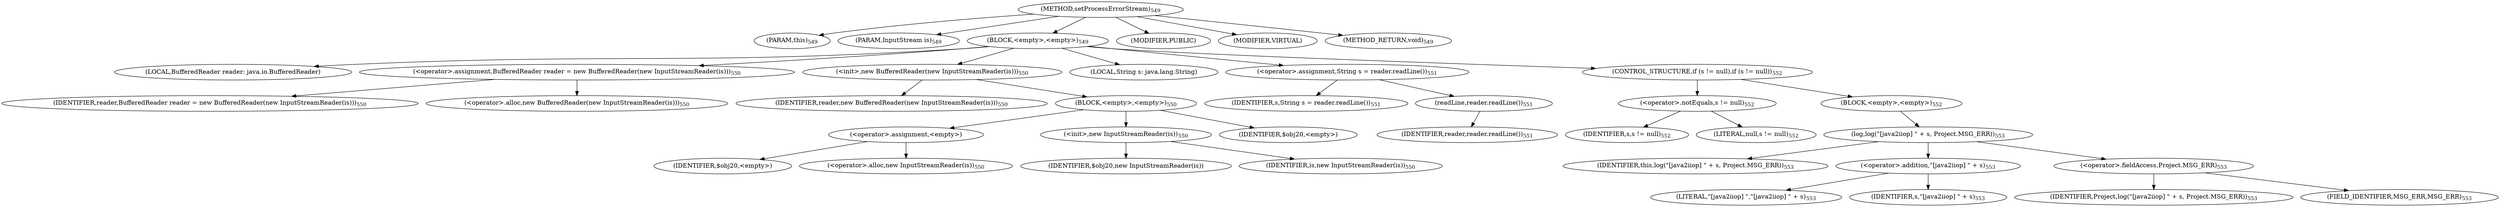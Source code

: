 digraph "setProcessErrorStream" {  
"1160" [label = <(METHOD,setProcessErrorStream)<SUB>549</SUB>> ]
"88" [label = <(PARAM,this)<SUB>549</SUB>> ]
"1161" [label = <(PARAM,InputStream is)<SUB>549</SUB>> ]
"1162" [label = <(BLOCK,&lt;empty&gt;,&lt;empty&gt;)<SUB>549</SUB>> ]
"86" [label = <(LOCAL,BufferedReader reader: java.io.BufferedReader)> ]
"1163" [label = <(&lt;operator&gt;.assignment,BufferedReader reader = new BufferedReader(new InputStreamReader(is)))<SUB>550</SUB>> ]
"1164" [label = <(IDENTIFIER,reader,BufferedReader reader = new BufferedReader(new InputStreamReader(is)))<SUB>550</SUB>> ]
"1165" [label = <(&lt;operator&gt;.alloc,new BufferedReader(new InputStreamReader(is)))<SUB>550</SUB>> ]
"1166" [label = <(&lt;init&gt;,new BufferedReader(new InputStreamReader(is)))<SUB>550</SUB>> ]
"85" [label = <(IDENTIFIER,reader,new BufferedReader(new InputStreamReader(is)))<SUB>550</SUB>> ]
"1167" [label = <(BLOCK,&lt;empty&gt;,&lt;empty&gt;)<SUB>550</SUB>> ]
"1168" [label = <(&lt;operator&gt;.assignment,&lt;empty&gt;)> ]
"1169" [label = <(IDENTIFIER,$obj20,&lt;empty&gt;)> ]
"1170" [label = <(&lt;operator&gt;.alloc,new InputStreamReader(is))<SUB>550</SUB>> ]
"1171" [label = <(&lt;init&gt;,new InputStreamReader(is))<SUB>550</SUB>> ]
"1172" [label = <(IDENTIFIER,$obj20,new InputStreamReader(is))> ]
"1173" [label = <(IDENTIFIER,is,new InputStreamReader(is))<SUB>550</SUB>> ]
"1174" [label = <(IDENTIFIER,$obj20,&lt;empty&gt;)> ]
"1175" [label = <(LOCAL,String s: java.lang.String)> ]
"1176" [label = <(&lt;operator&gt;.assignment,String s = reader.readLine())<SUB>551</SUB>> ]
"1177" [label = <(IDENTIFIER,s,String s = reader.readLine())<SUB>551</SUB>> ]
"1178" [label = <(readLine,reader.readLine())<SUB>551</SUB>> ]
"1179" [label = <(IDENTIFIER,reader,reader.readLine())<SUB>551</SUB>> ]
"1180" [label = <(CONTROL_STRUCTURE,if (s != null),if (s != null))<SUB>552</SUB>> ]
"1181" [label = <(&lt;operator&gt;.notEquals,s != null)<SUB>552</SUB>> ]
"1182" [label = <(IDENTIFIER,s,s != null)<SUB>552</SUB>> ]
"1183" [label = <(LITERAL,null,s != null)<SUB>552</SUB>> ]
"1184" [label = <(BLOCK,&lt;empty&gt;,&lt;empty&gt;)<SUB>552</SUB>> ]
"1185" [label = <(log,log(&quot;[java2iiop] &quot; + s, Project.MSG_ERR))<SUB>553</SUB>> ]
"87" [label = <(IDENTIFIER,this,log(&quot;[java2iiop] &quot; + s, Project.MSG_ERR))<SUB>553</SUB>> ]
"1186" [label = <(&lt;operator&gt;.addition,&quot;[java2iiop] &quot; + s)<SUB>553</SUB>> ]
"1187" [label = <(LITERAL,&quot;[java2iiop] &quot;,&quot;[java2iiop] &quot; + s)<SUB>553</SUB>> ]
"1188" [label = <(IDENTIFIER,s,&quot;[java2iiop] &quot; + s)<SUB>553</SUB>> ]
"1189" [label = <(&lt;operator&gt;.fieldAccess,Project.MSG_ERR)<SUB>553</SUB>> ]
"1190" [label = <(IDENTIFIER,Project,log(&quot;[java2iiop] &quot; + s, Project.MSG_ERR))<SUB>553</SUB>> ]
"1191" [label = <(FIELD_IDENTIFIER,MSG_ERR,MSG_ERR)<SUB>553</SUB>> ]
"1192" [label = <(MODIFIER,PUBLIC)> ]
"1193" [label = <(MODIFIER,VIRTUAL)> ]
"1194" [label = <(METHOD_RETURN,void)<SUB>549</SUB>> ]
  "1160" -> "88" 
  "1160" -> "1161" 
  "1160" -> "1162" 
  "1160" -> "1192" 
  "1160" -> "1193" 
  "1160" -> "1194" 
  "1162" -> "86" 
  "1162" -> "1163" 
  "1162" -> "1166" 
  "1162" -> "1175" 
  "1162" -> "1176" 
  "1162" -> "1180" 
  "1163" -> "1164" 
  "1163" -> "1165" 
  "1166" -> "85" 
  "1166" -> "1167" 
  "1167" -> "1168" 
  "1167" -> "1171" 
  "1167" -> "1174" 
  "1168" -> "1169" 
  "1168" -> "1170" 
  "1171" -> "1172" 
  "1171" -> "1173" 
  "1176" -> "1177" 
  "1176" -> "1178" 
  "1178" -> "1179" 
  "1180" -> "1181" 
  "1180" -> "1184" 
  "1181" -> "1182" 
  "1181" -> "1183" 
  "1184" -> "1185" 
  "1185" -> "87" 
  "1185" -> "1186" 
  "1185" -> "1189" 
  "1186" -> "1187" 
  "1186" -> "1188" 
  "1189" -> "1190" 
  "1189" -> "1191" 
}
